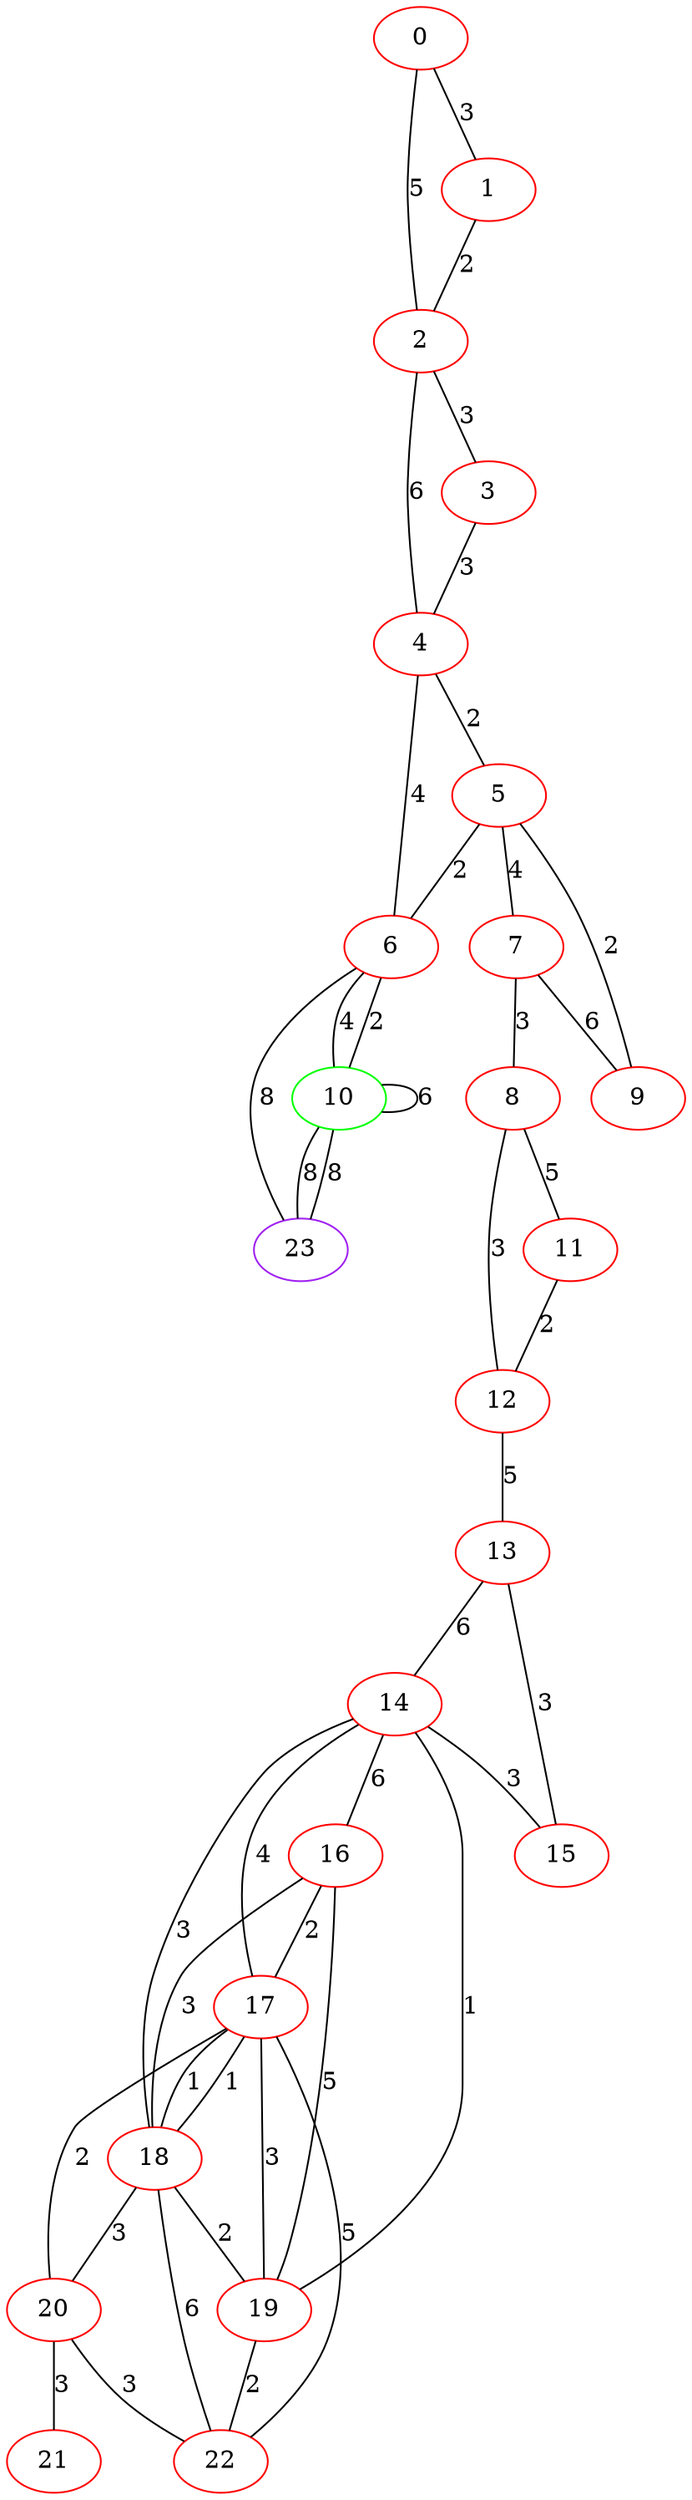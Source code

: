 graph "" {
0 [color=red, weight=1];
1 [color=red, weight=1];
2 [color=red, weight=1];
3 [color=red, weight=1];
4 [color=red, weight=1];
5 [color=red, weight=1];
6 [color=red, weight=1];
7 [color=red, weight=1];
8 [color=red, weight=1];
9 [color=red, weight=1];
10 [color=green, weight=2];
11 [color=red, weight=1];
12 [color=red, weight=1];
13 [color=red, weight=1];
14 [color=red, weight=1];
15 [color=red, weight=1];
16 [color=red, weight=1];
17 [color=red, weight=1];
18 [color=red, weight=1];
19 [color=red, weight=1];
20 [color=red, weight=1];
21 [color=red, weight=1];
22 [color=red, weight=1];
23 [color=purple, weight=4];
0 -- 1  [key=0, label=3];
0 -- 2  [key=0, label=5];
1 -- 2  [key=0, label=2];
2 -- 3  [key=0, label=3];
2 -- 4  [key=0, label=6];
3 -- 4  [key=0, label=3];
4 -- 5  [key=0, label=2];
4 -- 6  [key=0, label=4];
5 -- 9  [key=0, label=2];
5 -- 6  [key=0, label=2];
5 -- 7  [key=0, label=4];
6 -- 10  [key=0, label=2];
6 -- 10  [key=1, label=4];
6 -- 23  [key=0, label=8];
7 -- 8  [key=0, label=3];
7 -- 9  [key=0, label=6];
8 -- 11  [key=0, label=5];
8 -- 12  [key=0, label=3];
10 -- 10  [key=0, label=6];
10 -- 23  [key=0, label=8];
10 -- 23  [key=1, label=8];
11 -- 12  [key=0, label=2];
12 -- 13  [key=0, label=5];
13 -- 14  [key=0, label=6];
13 -- 15  [key=0, label=3];
14 -- 15  [key=0, label=3];
14 -- 16  [key=0, label=6];
14 -- 17  [key=0, label=4];
14 -- 18  [key=0, label=3];
14 -- 19  [key=0, label=1];
16 -- 17  [key=0, label=2];
16 -- 18  [key=0, label=3];
16 -- 19  [key=0, label=5];
17 -- 18  [key=0, label=1];
17 -- 18  [key=1, label=1];
17 -- 19  [key=0, label=3];
17 -- 20  [key=0, label=2];
17 -- 22  [key=0, label=5];
18 -- 19  [key=0, label=2];
18 -- 20  [key=0, label=3];
18 -- 22  [key=0, label=6];
19 -- 22  [key=0, label=2];
20 -- 21  [key=0, label=3];
20 -- 22  [key=0, label=3];
}
